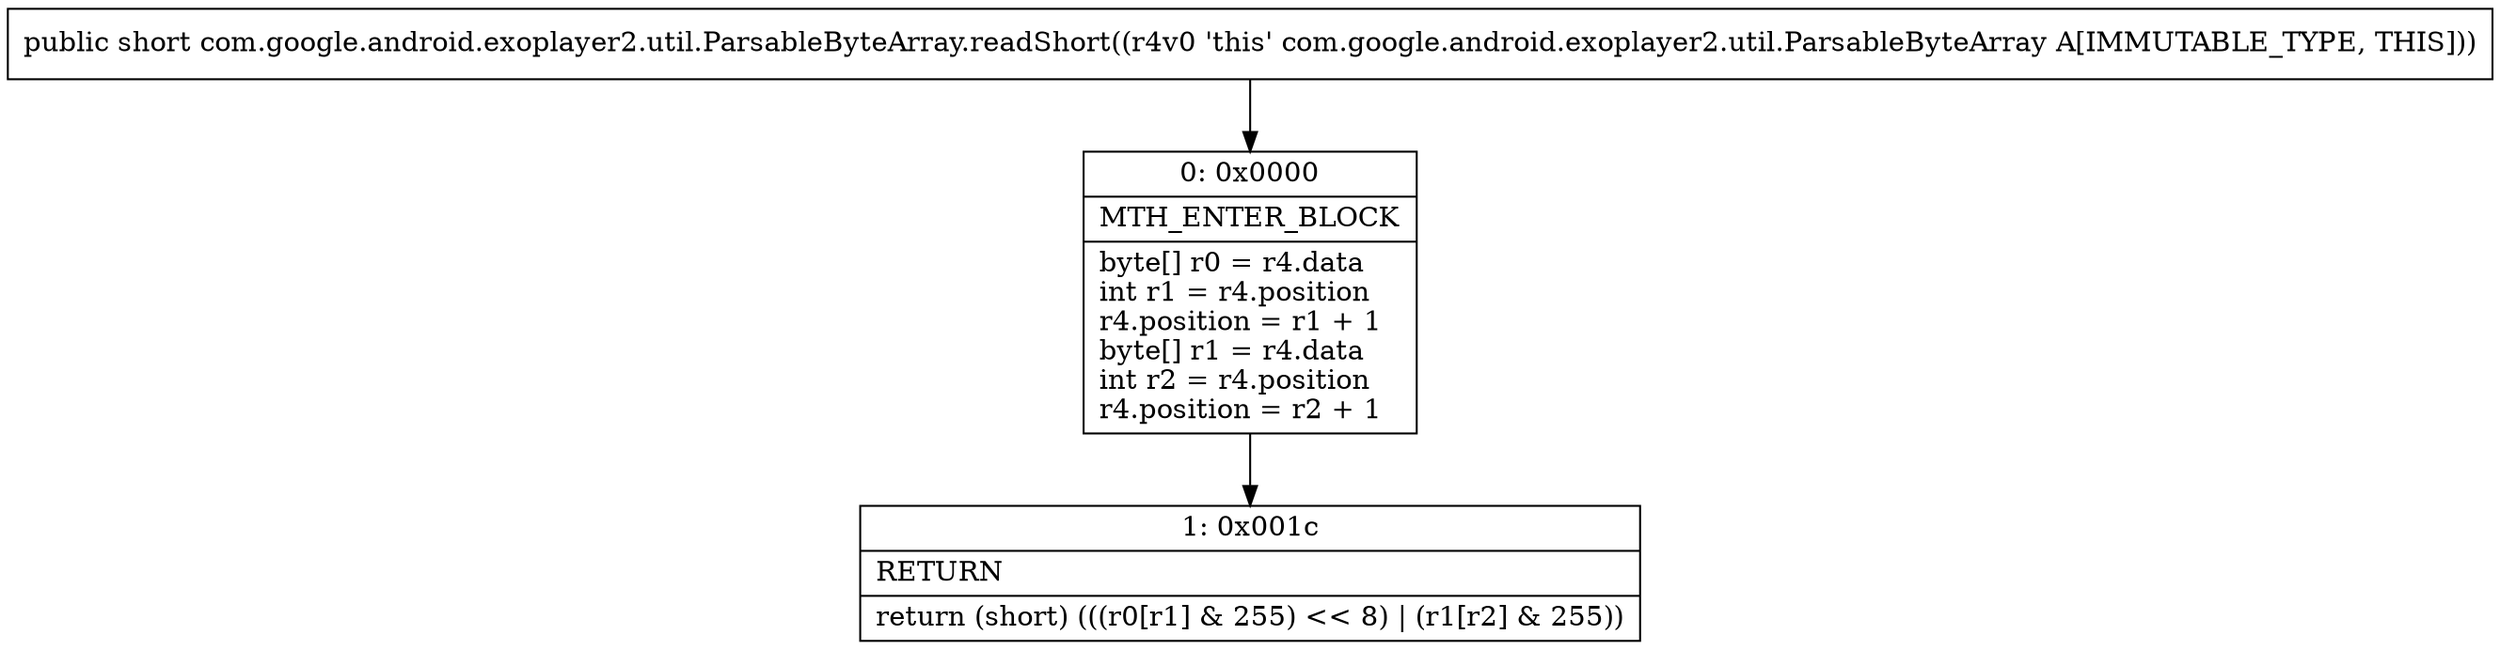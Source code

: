 digraph "CFG forcom.google.android.exoplayer2.util.ParsableByteArray.readShort()S" {
Node_0 [shape=record,label="{0\:\ 0x0000|MTH_ENTER_BLOCK\l|byte[] r0 = r4.data\lint r1 = r4.position\lr4.position = r1 + 1\lbyte[] r1 = r4.data\lint r2 = r4.position\lr4.position = r2 + 1\l}"];
Node_1 [shape=record,label="{1\:\ 0x001c|RETURN\l|return (short) (((r0[r1] & 255) \<\< 8) \| (r1[r2] & 255))\l}"];
MethodNode[shape=record,label="{public short com.google.android.exoplayer2.util.ParsableByteArray.readShort((r4v0 'this' com.google.android.exoplayer2.util.ParsableByteArray A[IMMUTABLE_TYPE, THIS])) }"];
MethodNode -> Node_0;
Node_0 -> Node_1;
}

